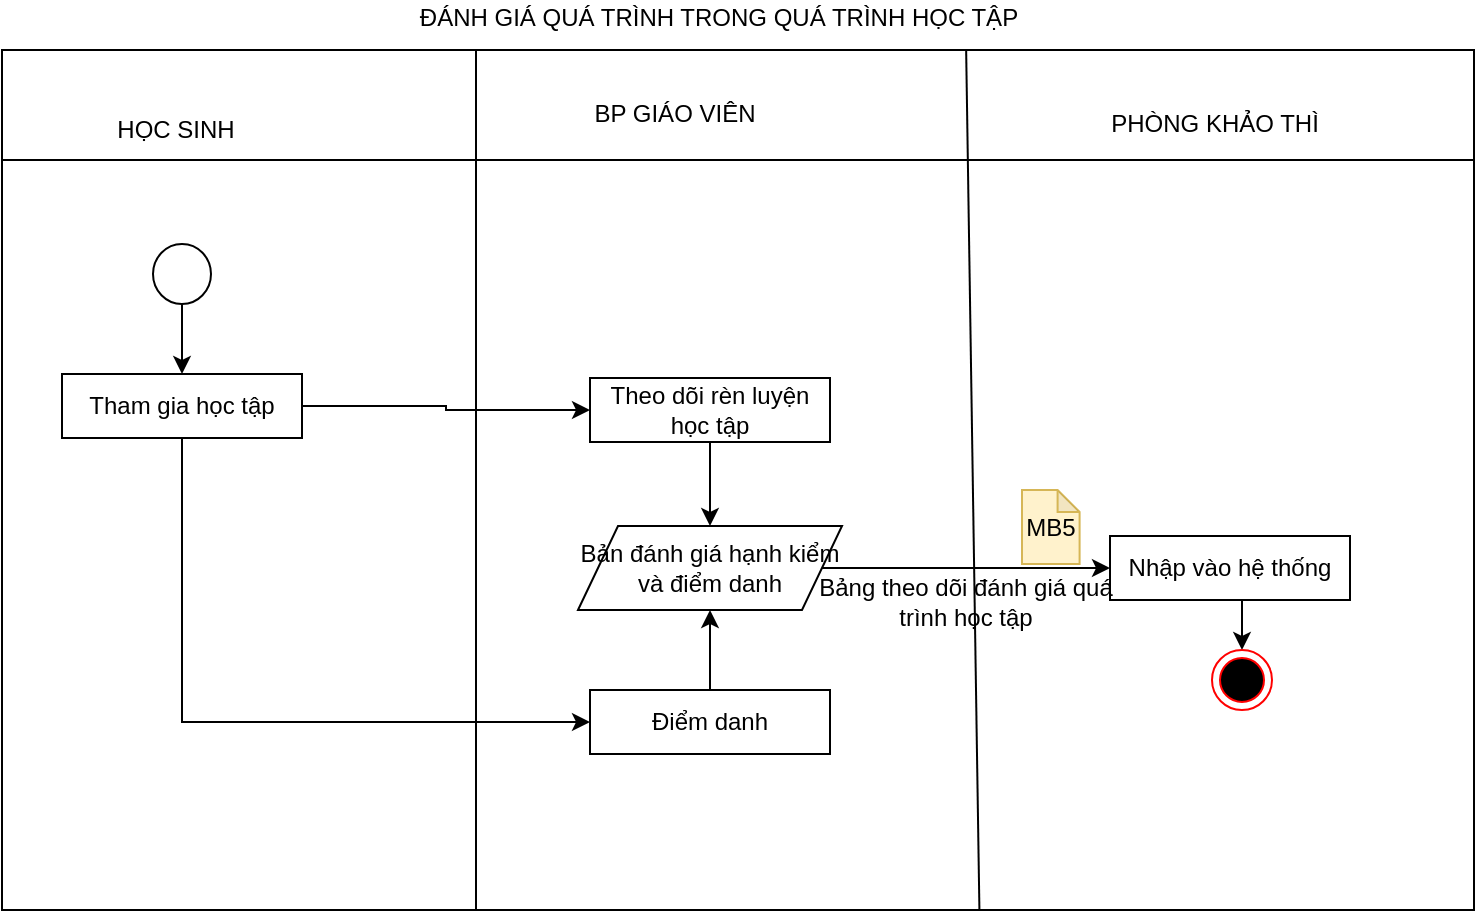 <mxfile version="14.6.12" type="github">
  <diagram id="GM21wBxc2DHTKVHeBlKp" name="Page-1">
    <mxGraphModel dx="968" dy="539" grid="0" gridSize="10" guides="1" tooltips="1" connect="1" arrows="1" fold="1" page="1" pageScale="1" pageWidth="850" pageHeight="1100" math="0" shadow="0">
      <root>
        <mxCell id="0" />
        <mxCell id="1" parent="0" />
        <mxCell id="e6wqYFJ9L4pIo_LX10lc-1" value="" style="shape=internalStorage;whiteSpace=wrap;html=1;backgroundOutline=1;dx=237;dy=55;" parent="1" vertex="1">
          <mxGeometry x="77" y="60" width="736" height="430" as="geometry" />
        </mxCell>
        <mxCell id="e6wqYFJ9L4pIo_LX10lc-2" value="HỌC SINH" style="text;html=1;strokeColor=none;fillColor=none;align=center;verticalAlign=middle;whiteSpace=wrap;rounded=0;" parent="1" vertex="1">
          <mxGeometry x="126" y="90" width="76" height="20" as="geometry" />
        </mxCell>
        <mxCell id="e6wqYFJ9L4pIo_LX10lc-4" value="PHÒNG KHẢO THÌ" style="text;html=1;align=center;verticalAlign=middle;resizable=0;points=[];autosize=1;" parent="1" vertex="1">
          <mxGeometry x="626" y="88" width="114" height="18" as="geometry" />
        </mxCell>
        <mxCell id="e6wqYFJ9L4pIo_LX10lc-8" value="BP GIÁO VIÊN" style="text;html=1;align=center;verticalAlign=middle;resizable=0;points=[];autosize=1;" parent="1" vertex="1">
          <mxGeometry x="368" y="83" width="90" height="18" as="geometry" />
        </mxCell>
        <mxCell id="e6wqYFJ9L4pIo_LX10lc-10" value="" style="ellipse;whiteSpace=wrap;html=1;" parent="1" vertex="1">
          <mxGeometry x="152.5" y="157" width="29" height="30" as="geometry" />
        </mxCell>
        <mxCell id="e6wqYFJ9L4pIo_LX10lc-11" value="" style="endArrow=classic;html=1;exitX=0.5;exitY=1;exitDx=0;exitDy=0;entryX=0.5;entryY=0;entryDx=0;entryDy=0;" parent="1" source="e6wqYFJ9L4pIo_LX10lc-10" target="e6wqYFJ9L4pIo_LX10lc-12" edge="1">
          <mxGeometry width="50" height="50" relative="1" as="geometry">
            <mxPoint x="392" y="500" as="sourcePoint" />
            <mxPoint x="442" y="450" as="targetPoint" />
          </mxGeometry>
        </mxCell>
        <mxCell id="rJRlgSTPhRBSyXRxf0p6-7" style="edgeStyle=orthogonalEdgeStyle;rounded=0;orthogonalLoop=1;jettySize=auto;html=1;exitX=1;exitY=0.5;exitDx=0;exitDy=0;entryX=0;entryY=0.5;entryDx=0;entryDy=0;" parent="1" source="e6wqYFJ9L4pIo_LX10lc-12" target="e6wqYFJ9L4pIo_LX10lc-14" edge="1">
          <mxGeometry relative="1" as="geometry" />
        </mxCell>
        <mxCell id="XNqAg4lxmHOweWLT2qSm-8" style="edgeStyle=orthogonalEdgeStyle;rounded=0;orthogonalLoop=1;jettySize=auto;html=1;exitX=0.5;exitY=1;exitDx=0;exitDy=0;entryX=0;entryY=0.5;entryDx=0;entryDy=0;" parent="1" source="e6wqYFJ9L4pIo_LX10lc-12" target="XNqAg4lxmHOweWLT2qSm-2" edge="1">
          <mxGeometry relative="1" as="geometry" />
        </mxCell>
        <mxCell id="e6wqYFJ9L4pIo_LX10lc-12" value="Tham gia học tập" style="rounded=0;whiteSpace=wrap;html=1;" parent="1" vertex="1">
          <mxGeometry x="107" y="222" width="120" height="32" as="geometry" />
        </mxCell>
        <mxCell id="e6wqYFJ9L4pIo_LX10lc-14" value="Theo dõi rèn luyện học tập" style="rounded=0;whiteSpace=wrap;html=1;" parent="1" vertex="1">
          <mxGeometry x="371" y="224" width="120" height="32" as="geometry" />
        </mxCell>
        <mxCell id="rJRlgSTPhRBSyXRxf0p6-8" value="" style="endArrow=classic;html=1;exitX=0.5;exitY=1;exitDx=0;exitDy=0;entryX=0.5;entryY=0;entryDx=0;entryDy=0;" parent="1" source="e6wqYFJ9L4pIo_LX10lc-14" target="XNqAg4lxmHOweWLT2qSm-1" edge="1">
          <mxGeometry width="50" height="50" relative="1" as="geometry">
            <mxPoint x="399" y="423" as="sourcePoint" />
            <mxPoint x="356" y="299" as="targetPoint" />
          </mxGeometry>
        </mxCell>
        <mxCell id="rJRlgSTPhRBSyXRxf0p6-57" value="ĐÁNH GIÁ QUÁ TRÌNH TRONG QUÁ TRÌNH HỌC TẬP" style="text;html=1;align=center;verticalAlign=middle;resizable=0;points=[];autosize=1;" parent="1" vertex="1">
          <mxGeometry x="280" y="35" width="309" height="18" as="geometry" />
        </mxCell>
        <mxCell id="GC9F7-5mukdswa_u3bBy-1" value="" style="endArrow=none;html=1;entryX=0.655;entryY=0.001;entryDx=0;entryDy=0;entryPerimeter=0;exitX=0.664;exitY=1;exitDx=0;exitDy=0;exitPerimeter=0;" parent="1" source="e6wqYFJ9L4pIo_LX10lc-1" target="e6wqYFJ9L4pIo_LX10lc-1" edge="1">
          <mxGeometry width="50" height="50" relative="1" as="geometry">
            <mxPoint x="559" y="1072" as="sourcePoint" />
            <mxPoint x="449" y="373" as="targetPoint" />
          </mxGeometry>
        </mxCell>
        <mxCell id="XNqAg4lxmHOweWLT2qSm-7" style="edgeStyle=orthogonalEdgeStyle;rounded=0;orthogonalLoop=1;jettySize=auto;html=1;exitX=0.5;exitY=1;exitDx=0;exitDy=0;entryX=0.5;entryY=0;entryDx=0;entryDy=0;" parent="1" source="GC9F7-5mukdswa_u3bBy-4" target="GC9F7-5mukdswa_u3bBy-21" edge="1">
          <mxGeometry relative="1" as="geometry" />
        </mxCell>
        <mxCell id="GC9F7-5mukdswa_u3bBy-4" value="Nhập vào hệ thống" style="rounded=0;whiteSpace=wrap;html=1;" parent="1" vertex="1">
          <mxGeometry x="631" y="303" width="120" height="32" as="geometry" />
        </mxCell>
        <mxCell id="GC9F7-5mukdswa_u3bBy-21" value="" style="ellipse;html=1;shape=endState;fillColor=#000000;strokeColor=#ff0000;" parent="1" vertex="1">
          <mxGeometry x="682" y="360" width="30" height="30" as="geometry" />
        </mxCell>
        <mxCell id="XNqAg4lxmHOweWLT2qSm-4" style="edgeStyle=orthogonalEdgeStyle;rounded=0;orthogonalLoop=1;jettySize=auto;html=1;exitX=1;exitY=0.5;exitDx=0;exitDy=0;entryX=0;entryY=0.5;entryDx=0;entryDy=0;" parent="1" source="XNqAg4lxmHOweWLT2qSm-1" target="GC9F7-5mukdswa_u3bBy-4" edge="1">
          <mxGeometry relative="1" as="geometry" />
        </mxCell>
        <mxCell id="XNqAg4lxmHOweWLT2qSm-1" value="Bản đánh giá hạnh kiểm và điểm danh" style="shape=parallelogram;perimeter=parallelogramPerimeter;whiteSpace=wrap;html=1;fixedSize=1;" parent="1" vertex="1">
          <mxGeometry x="365" y="298" width="132" height="42" as="geometry" />
        </mxCell>
        <mxCell id="XNqAg4lxmHOweWLT2qSm-3" style="edgeStyle=orthogonalEdgeStyle;rounded=0;orthogonalLoop=1;jettySize=auto;html=1;exitX=0.5;exitY=0;exitDx=0;exitDy=0;entryX=0.5;entryY=1;entryDx=0;entryDy=0;" parent="1" source="XNqAg4lxmHOweWLT2qSm-2" target="XNqAg4lxmHOweWLT2qSm-1" edge="1">
          <mxGeometry relative="1" as="geometry" />
        </mxCell>
        <mxCell id="XNqAg4lxmHOweWLT2qSm-2" value="Điểm danh" style="rounded=0;whiteSpace=wrap;html=1;" parent="1" vertex="1">
          <mxGeometry x="371" y="380" width="120" height="32" as="geometry" />
        </mxCell>
        <mxCell id="XNqAg4lxmHOweWLT2qSm-5" value="MB5" style="shape=note;whiteSpace=wrap;html=1;backgroundOutline=1;darkOpacity=0.05;size=11;fillColor=#fff2cc;strokeColor=#d6b656;" parent="1" vertex="1">
          <mxGeometry x="587" y="280" width="28.8" height="37" as="geometry" />
        </mxCell>
        <mxCell id="JFu1vMAfh7GFD3iZutj7-1" value="Bảng theo dõi đánh giá quá trình học tập" style="text;html=1;strokeColor=none;fillColor=none;align=center;verticalAlign=middle;whiteSpace=wrap;rounded=0;" vertex="1" parent="1">
          <mxGeometry x="480" y="326" width="158" height="20" as="geometry" />
        </mxCell>
      </root>
    </mxGraphModel>
  </diagram>
</mxfile>
